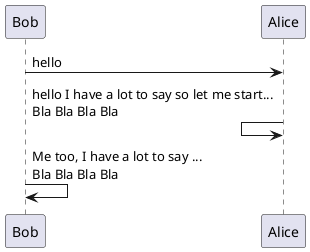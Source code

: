 {
  "sha1": "7q0273vs12m4k6idnuntmhxtm2t7toq",
  "insertion": {
    "when": "2024-05-30T20:48:21.254Z",
    "url": "https://forum.plantuml.net/1361/message-to-itself-on-left-side?show=13828#a13828",
    "user": "plantuml@gmail.com"
  }
}
@startuml
Bob -> Alice : hello
Alice <- Alice : hello I have a lot to say so let me start... \nBla Bla Bla Bla
Bob -> Bob : Me too, I have a lot to say ... \nBla Bla Bla Bla
@enduml
